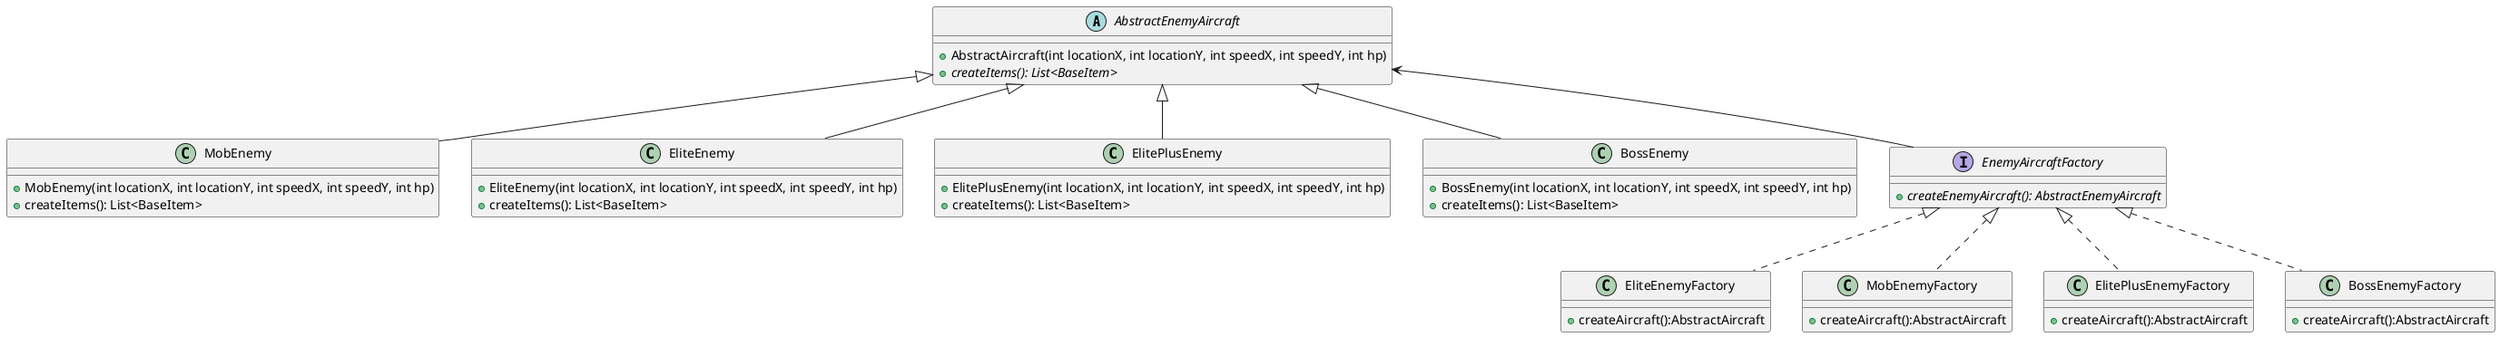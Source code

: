@startuml
abstract class AbstractEnemyAircraft
 {
    + AbstractAircraft(int locationX, int locationY, int speedX, int speedY, int hp)
    + {abstract}createItems(): List<BaseItem>
 }
class MobEnemy{
    + MobEnemy(int locationX, int locationY, int speedX, int speedY, int hp)
    + createItems(): List<BaseItem>
}
class EliteEnemy{
    + EliteEnemy(int locationX, int locationY, int speedX, int speedY, int hp)
    + createItems(): List<BaseItem>
}
class ElitePlusEnemy{
    + ElitePlusEnemy(int locationX, int locationY, int speedX, int speedY, int hp)
    + createItems(): List<BaseItem>
}
class BossEnemy{
    + BossEnemy(int locationX, int locationY, int speedX, int speedY, int hp)
    + createItems(): List<BaseItem>
}
interface EnemyAircraftFactory{
    +{abstract} createEnemyAircraft(): AbstractEnemyAircraft
}
class EliteEnemyFactory{
    + createAircraft():AbstractAircraft
}
class MobEnemyFactory{
    + createAircraft():AbstractAircraft
}
class ElitePlusEnemyFactory{
    + createAircraft():AbstractAircraft
}
class BossEnemyFactory{
    + createAircraft():AbstractAircraft
}
AbstractEnemyAircraft <-- EnemyAircraftFactory
AbstractEnemyAircraft <|-- MobEnemy
AbstractEnemyAircraft <|-- EliteEnemy
AbstractEnemyAircraft <|-- ElitePlusEnemy
AbstractEnemyAircraft <|-- BossEnemy

EnemyAircraftFactory <|.. MobEnemyFactory
EnemyAircraftFactory <|.. EliteEnemyFactory
EnemyAircraftFactory <|.. ElitePlusEnemyFactory
EnemyAircraftFactory <|.. BossEnemyFactory
@enduml
